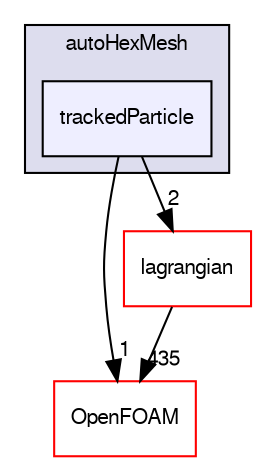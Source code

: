digraph "src/mesh/autoMesh/autoHexMesh/trackedParticle" {
  bgcolor=transparent;
  compound=true
  node [ fontsize="10", fontname="FreeSans"];
  edge [ labelfontsize="10", labelfontname="FreeSans"];
  subgraph clusterdir_2ed70c589061122d8c252fc1024d37eb {
    graph [ bgcolor="#ddddee", pencolor="black", label="autoHexMesh" fontname="FreeSans", fontsize="10", URL="dir_2ed70c589061122d8c252fc1024d37eb.html"]
  dir_6b463425d08ebd531ef0a0ac63b3ea50 [shape=box, label="trackedParticle", style="filled", fillcolor="#eeeeff", pencolor="black", URL="dir_6b463425d08ebd531ef0a0ac63b3ea50.html"];
  }
  dir_c5473ff19b20e6ec4dfe5c310b3778a8 [shape=box label="OpenFOAM" color="red" URL="dir_c5473ff19b20e6ec4dfe5c310b3778a8.html"];
  dir_f8c25efc4b6f6a8502a42d5af7554d23 [shape=box label="lagrangian" color="red" URL="dir_f8c25efc4b6f6a8502a42d5af7554d23.html"];
  dir_f8c25efc4b6f6a8502a42d5af7554d23->dir_c5473ff19b20e6ec4dfe5c310b3778a8 [headlabel="435", labeldistance=1.5 headhref="dir_001178_001706.html"];
  dir_6b463425d08ebd531ef0a0ac63b3ea50->dir_c5473ff19b20e6ec4dfe5c310b3778a8 [headlabel="1", labeldistance=1.5 headhref="dir_001545_001706.html"];
  dir_6b463425d08ebd531ef0a0ac63b3ea50->dir_f8c25efc4b6f6a8502a42d5af7554d23 [headlabel="2", labeldistance=1.5 headhref="dir_001545_001178.html"];
}
